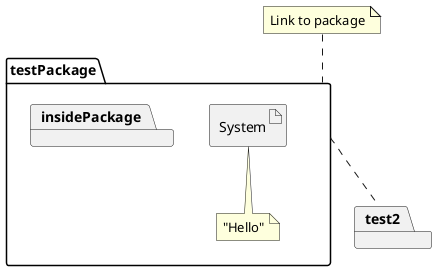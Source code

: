 @startuml

package testPackage {
    artifact System
    package insidePackage {
        
    }
    note bottom : "Hello"
}

package test2 {

}

testPackage .. test2
note "Link to package" as test
test .- testPackage

@enduml